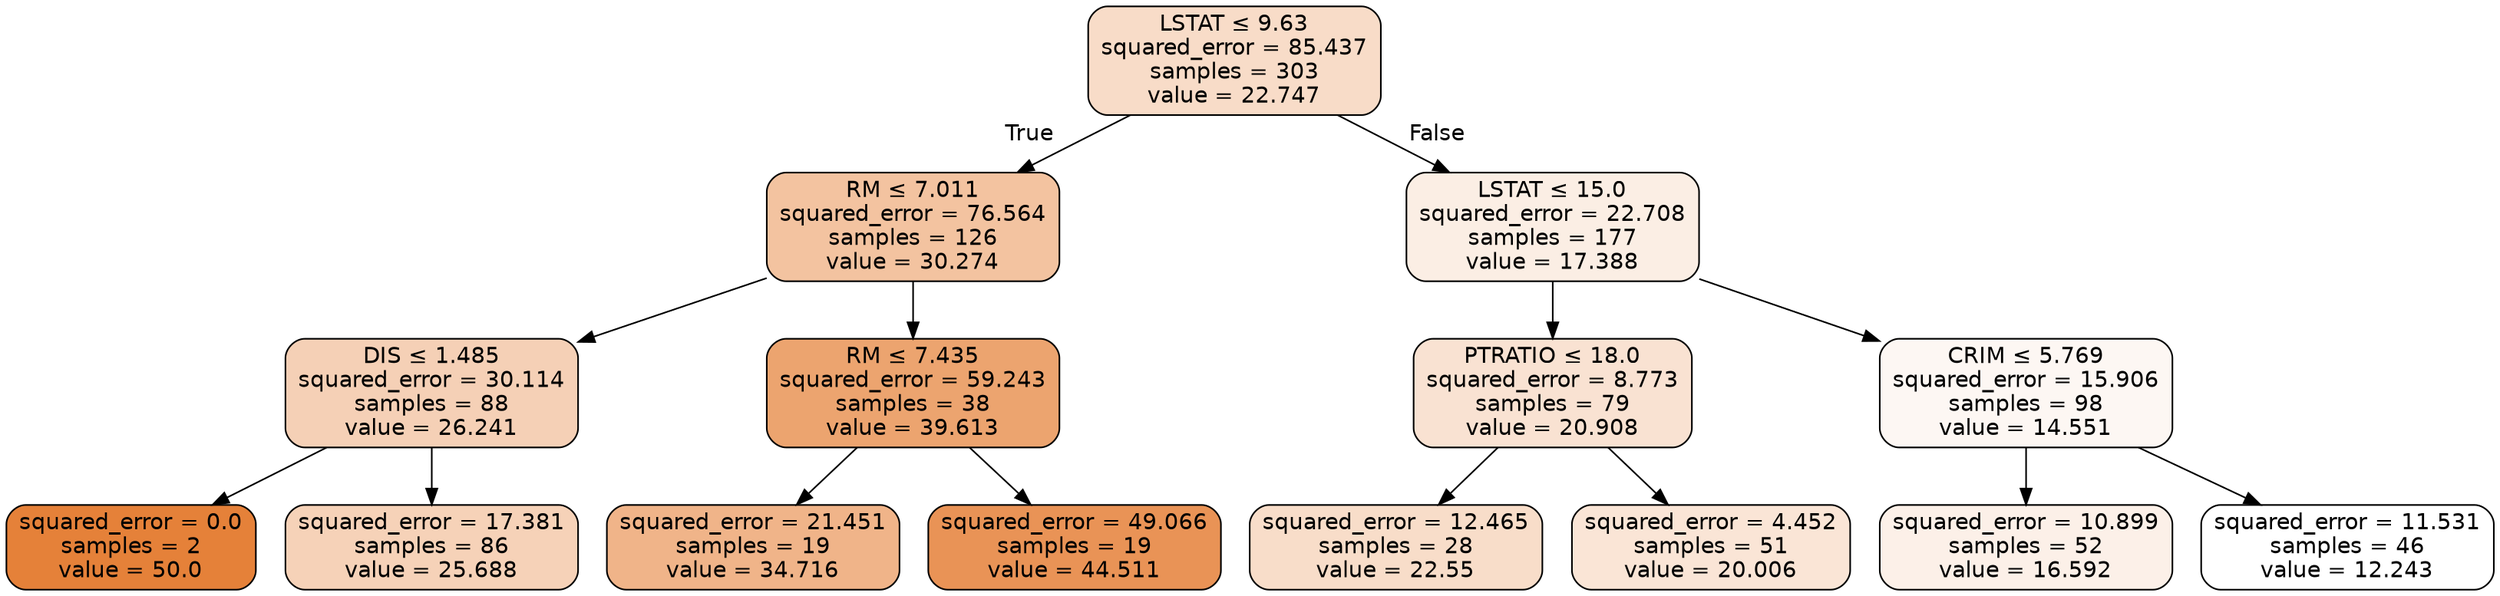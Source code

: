 digraph Tree {
node [shape=box, style="filled, rounded", color="black", fontname="helvetica"] ;
edge [fontname="helvetica"] ;
0 [label=<LSTAT &le; 9.63<br/>squared_error = 85.437<br/>samples = 303<br/>value = 22.747>, fillcolor="#f8dcc8"] ;
1 [label=<RM &le; 7.011<br/>squared_error = 76.564<br/>samples = 126<br/>value = 30.274>, fillcolor="#f3c3a0"] ;
0 -> 1 [labeldistance=2.5, labelangle=45, headlabel="True"] ;
2 [label=<DIS &le; 1.485<br/>squared_error = 30.114<br/>samples = 88<br/>value = 26.241>, fillcolor="#f5d0b6"] ;
1 -> 2 ;
3 [label=<squared_error = 0.0<br/>samples = 2<br/>value = 50.0>, fillcolor="#e58139"] ;
2 -> 3 ;
4 [label=<squared_error = 17.381<br/>samples = 86<br/>value = 25.688>, fillcolor="#f6d2b8"] ;
2 -> 4 ;
5 [label=<RM &le; 7.435<br/>squared_error = 59.243<br/>samples = 38<br/>value = 39.613>, fillcolor="#eca46f"] ;
1 -> 5 ;
6 [label=<squared_error = 21.451<br/>samples = 19<br/>value = 34.716>, fillcolor="#f0b489"] ;
5 -> 6 ;
7 [label=<squared_error = 49.066<br/>samples = 19<br/>value = 44.511>, fillcolor="#e99356"] ;
5 -> 7 ;
8 [label=<LSTAT &le; 15.0<br/>squared_error = 22.708<br/>samples = 177<br/>value = 17.388>, fillcolor="#fbeee4"] ;
0 -> 8 [labeldistance=2.5, labelangle=-45, headlabel="False"] ;
9 [label=<PTRATIO &le; 18.0<br/>squared_error = 8.773<br/>samples = 79<br/>value = 20.908>, fillcolor="#f9e2d2"] ;
8 -> 9 ;
10 [label=<squared_error = 12.465<br/>samples = 28<br/>value = 22.55>, fillcolor="#f8ddc9"] ;
9 -> 10 ;
11 [label=<squared_error = 4.452<br/>samples = 51<br/>value = 20.006>, fillcolor="#fae5d6"] ;
9 -> 11 ;
12 [label=<CRIM &le; 5.769<br/>squared_error = 15.906<br/>samples = 98<br/>value = 14.551>, fillcolor="#fdf7f3"] ;
8 -> 12 ;
13 [label=<squared_error = 10.899<br/>samples = 52<br/>value = 16.592>, fillcolor="#fcf0e8"] ;
12 -> 13 ;
14 [label=<squared_error = 11.531<br/>samples = 46<br/>value = 12.243>, fillcolor="#ffffff"] ;
12 -> 14 ;
}